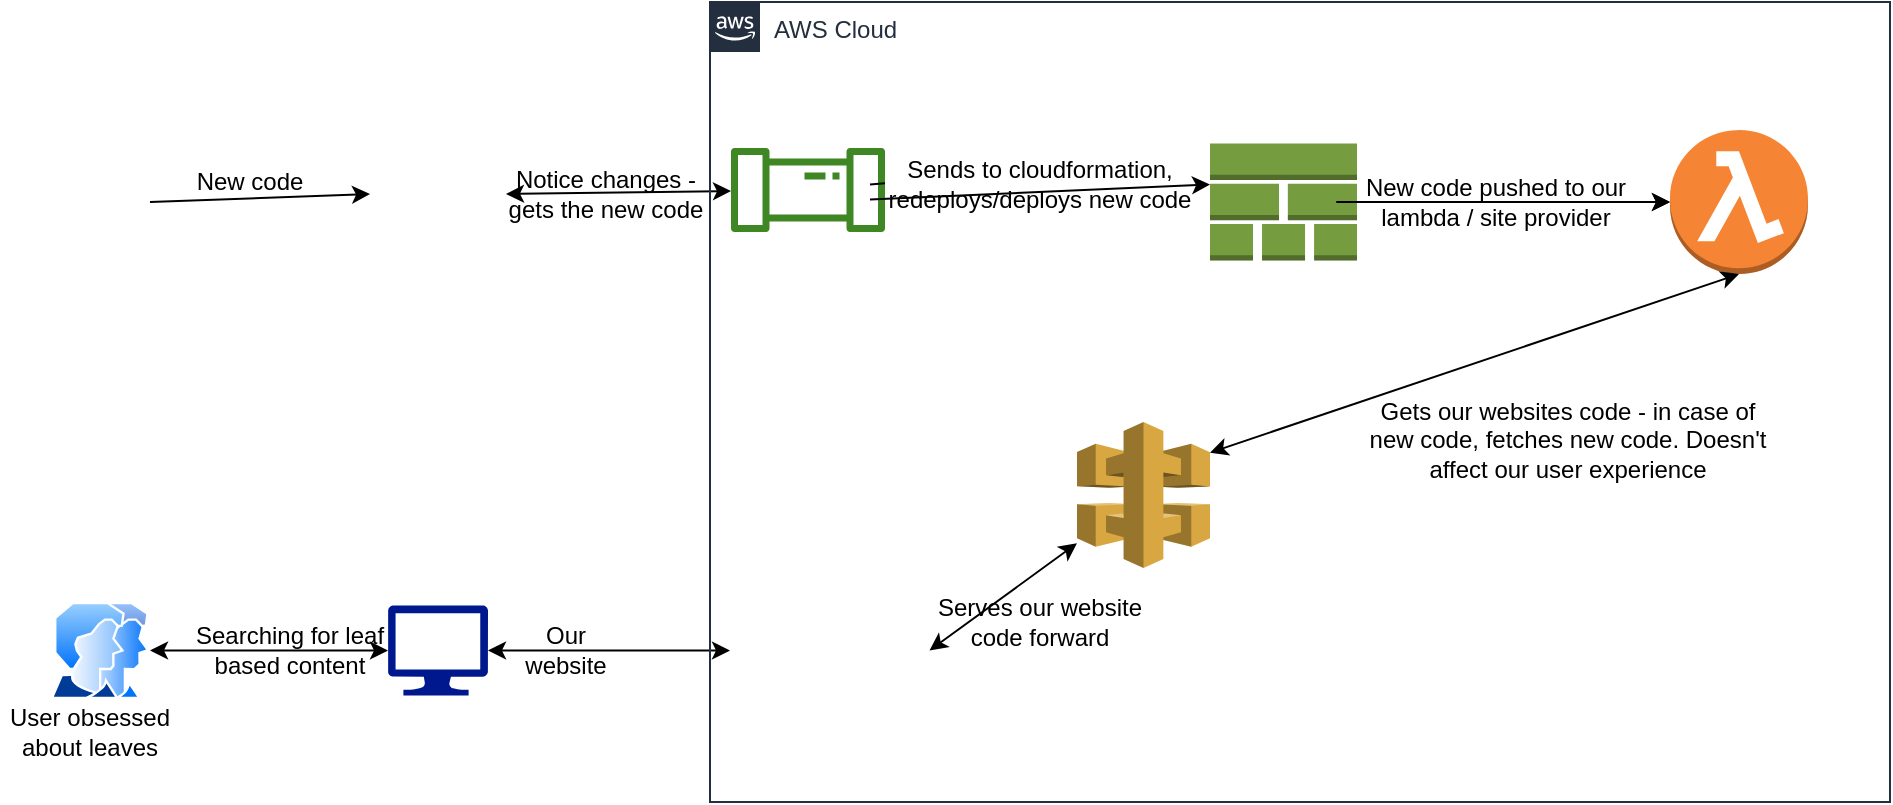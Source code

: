 <mxfile version="20.6.0" type="device"><diagram id="ugbs-XitZKRWt92f5VXP" name="Page-1"><mxGraphModel dx="1203" dy="658" grid="1" gridSize="10" guides="1" tooltips="1" connect="1" arrows="1" fold="1" page="1" pageScale="1" pageWidth="850" pageHeight="1100" math="0" shadow="0"><root><mxCell id="0"/><mxCell id="1" parent="0"/><mxCell id="pcuUPWoJnwKxFKg5ZHsJ-1" value="" style="shape=image;html=1;verticalAlign=top;verticalLabelPosition=bottom;labelBackgroundColor=#ffffff;imageAspect=0;aspect=fixed;image=https://cdn0.iconfinder.com/data/icons/software-engineering-and-video-gaming/512/77_hacker_user_gammer_programmer-128.png" vertex="1" parent="1"><mxGeometry x="60" y="180" width="60" height="60" as="geometry"/></mxCell><mxCell id="pcuUPWoJnwKxFKg5ZHsJ-2" value="" style="shape=image;html=1;verticalAlign=top;verticalLabelPosition=bottom;labelBackgroundColor=#ffffff;imageAspect=0;aspect=fixed;image=https://cdn1.iconfinder.com/data/icons/picons-social/57/github-128.png" vertex="1" parent="1"><mxGeometry x="230" y="172" width="68" height="68" as="geometry"/></mxCell><mxCell id="pcuUPWoJnwKxFKg5ZHsJ-4" value="" style="sketch=0;outlineConnect=0;fontColor=#232F3E;gradientColor=none;fillColor=#3F8624;strokeColor=none;dashed=0;verticalLabelPosition=bottom;verticalAlign=top;align=center;html=1;fontSize=12;fontStyle=0;aspect=fixed;pointerEvents=1;shape=mxgraph.aws4.iot_analytics_pipeline;" vertex="1" parent="1"><mxGeometry x="410" y="183" width="78" height="42" as="geometry"/></mxCell><mxCell id="pcuUPWoJnwKxFKg5ZHsJ-5" value="" style="outlineConnect=0;dashed=0;verticalLabelPosition=bottom;verticalAlign=top;align=center;html=1;shape=mxgraph.aws3.stack_aws_cloudformation;fillColor=#759C3E;gradientColor=none;" vertex="1" parent="1"><mxGeometry x="650" y="180.75" width="73.5" height="58.5" as="geometry"/></mxCell><mxCell id="pcuUPWoJnwKxFKg5ZHsJ-6" value="" style="outlineConnect=0;dashed=0;verticalLabelPosition=bottom;verticalAlign=top;align=center;html=1;shape=mxgraph.aws3.api_gateway;fillColor=#D9A741;gradientColor=none;" vertex="1" parent="1"><mxGeometry x="583.5" y="320" width="66.5" height="73" as="geometry"/></mxCell><mxCell id="pcuUPWoJnwKxFKg5ZHsJ-7" value="" style="outlineConnect=0;dashed=0;verticalLabelPosition=bottom;verticalAlign=top;align=center;html=1;shape=mxgraph.aws3.lambda_function;fillColor=#F58534;gradientColor=none;" vertex="1" parent="1"><mxGeometry x="880" y="174" width="69" height="72" as="geometry"/></mxCell><mxCell id="pcuUPWoJnwKxFKg5ZHsJ-8" value="" style="aspect=fixed;perimeter=ellipsePerimeter;html=1;align=center;shadow=0;dashed=0;spacingTop=3;image;image=img/lib/active_directory/user_accounts.svg;" vertex="1" parent="1"><mxGeometry x="70" y="410" width="50" height="48.5" as="geometry"/></mxCell><mxCell id="pcuUPWoJnwKxFKg5ZHsJ-9" value="" style="shape=image;html=1;verticalAlign=top;verticalLabelPosition=bottom;labelBackgroundColor=#ffffff;imageAspect=0;aspect=fixed;image=https://cdn0.iconfinder.com/data/icons/green-world-colored/80/leaf-nature-green-enviroment-128.png" vertex="1" parent="1"><mxGeometry x="410" y="384.37" width="99.75" height="99.75" as="geometry"/></mxCell><mxCell id="pcuUPWoJnwKxFKg5ZHsJ-10" value="" style="sketch=0;aspect=fixed;pointerEvents=1;shadow=0;dashed=0;html=1;strokeColor=none;labelPosition=center;verticalLabelPosition=bottom;verticalAlign=top;align=center;fillColor=#00188D;shape=mxgraph.azure.computer" vertex="1" parent="1"><mxGeometry x="239" y="411.75" width="50" height="45" as="geometry"/></mxCell><mxCell id="pcuUPWoJnwKxFKg5ZHsJ-11" value="" style="endArrow=classic;html=1;rounded=0;exitX=1;exitY=0.5;exitDx=0;exitDy=0;entryX=0;entryY=0.5;entryDx=0;entryDy=0;" edge="1" parent="1" source="pcuUPWoJnwKxFKg5ZHsJ-1" target="pcuUPWoJnwKxFKg5ZHsJ-2"><mxGeometry width="50" height="50" relative="1" as="geometry"><mxPoint x="440" y="350" as="sourcePoint"/><mxPoint x="490" y="300" as="targetPoint"/></mxGeometry></mxCell><mxCell id="pcuUPWoJnwKxFKg5ZHsJ-12" value="New code" style="text;html=1;strokeColor=none;fillColor=none;align=center;verticalAlign=middle;whiteSpace=wrap;rounded=0;" vertex="1" parent="1"><mxGeometry x="140" y="185" width="60" height="30" as="geometry"/></mxCell><mxCell id="pcuUPWoJnwKxFKg5ZHsJ-13" value="" style="endArrow=classic;startArrow=classic;html=1;rounded=0;exitX=1;exitY=0.5;exitDx=0;exitDy=0;" edge="1" parent="1" source="pcuUPWoJnwKxFKg5ZHsJ-2" target="pcuUPWoJnwKxFKg5ZHsJ-4"><mxGeometry width="50" height="50" relative="1" as="geometry"><mxPoint x="440" y="350" as="sourcePoint"/><mxPoint x="490" y="300" as="targetPoint"/></mxGeometry></mxCell><mxCell id="pcuUPWoJnwKxFKg5ZHsJ-14" value="Notice changes - gets the new code" style="text;html=1;strokeColor=none;fillColor=none;align=center;verticalAlign=middle;whiteSpace=wrap;rounded=0;" vertex="1" parent="1"><mxGeometry x="298" y="191" width="100" height="30" as="geometry"/></mxCell><mxCell id="pcuUPWoJnwKxFKg5ZHsJ-16" value="" style="endArrow=classic;html=1;rounded=0;entryX=0;entryY=0.5;entryDx=0;entryDy=0;entryPerimeter=0;startArrow=none;" edge="1" parent="1" source="pcuUPWoJnwKxFKg5ZHsJ-17" target="pcuUPWoJnwKxFKg5ZHsJ-5"><mxGeometry width="50" height="50" relative="1" as="geometry"><mxPoint x="640" y="330" as="sourcePoint"/><mxPoint x="690" y="280" as="targetPoint"/></mxGeometry></mxCell><mxCell id="pcuUPWoJnwKxFKg5ZHsJ-17" value="Sends to cloudformation, redeploys/deploys new code" style="text;html=1;strokeColor=none;fillColor=none;align=center;verticalAlign=middle;whiteSpace=wrap;rounded=0;" vertex="1" parent="1"><mxGeometry x="480" y="186.25" width="170" height="30" as="geometry"/></mxCell><mxCell id="pcuUPWoJnwKxFKg5ZHsJ-18" value="" style="endArrow=none;html=1;rounded=0;entryX=0;entryY=0.5;entryDx=0;entryDy=0;entryPerimeter=0;" edge="1" parent="1" source="pcuUPWoJnwKxFKg5ZHsJ-4" target="pcuUPWoJnwKxFKg5ZHsJ-17"><mxGeometry width="50" height="50" relative="1" as="geometry"><mxPoint x="487.5" y="204.588" as="sourcePoint"/><mxPoint x="580" y="206" as="targetPoint"/></mxGeometry></mxCell><mxCell id="pcuUPWoJnwKxFKg5ZHsJ-19" value="" style="endArrow=classic;html=1;rounded=0;exitX=0;exitY=0.75;exitDx=0;exitDy=0;entryX=1;entryY=0.5;entryDx=0;entryDy=0;" edge="1" parent="1" source="pcuUPWoJnwKxFKg5ZHsJ-17" target="pcuUPWoJnwKxFKg5ZHsJ-17"><mxGeometry width="50" height="50" relative="1" as="geometry"><mxPoint x="740" y="410" as="sourcePoint"/><mxPoint x="790" y="360" as="targetPoint"/></mxGeometry></mxCell><mxCell id="pcuUPWoJnwKxFKg5ZHsJ-20" value="" style="endArrow=classic;html=1;rounded=0;exitX=1;exitY=0.5;exitDx=0;exitDy=0;exitPerimeter=0;entryX=0;entryY=0.5;entryDx=0;entryDy=0;entryPerimeter=0;startArrow=none;" edge="1" parent="1" source="pcuUPWoJnwKxFKg5ZHsJ-21" target="pcuUPWoJnwKxFKg5ZHsJ-7"><mxGeometry width="50" height="50" relative="1" as="geometry"><mxPoint x="720" y="410" as="sourcePoint"/><mxPoint x="770" y="360" as="targetPoint"/></mxGeometry></mxCell><mxCell id="pcuUPWoJnwKxFKg5ZHsJ-21" value="New code pushed to our lambda / site provider" style="text;html=1;strokeColor=none;fillColor=none;align=center;verticalAlign=middle;whiteSpace=wrap;rounded=0;" vertex="1" parent="1"><mxGeometry x="713.25" y="185" width="160" height="50" as="geometry"/></mxCell><mxCell id="pcuUPWoJnwKxFKg5ZHsJ-22" value="" style="endArrow=none;html=1;rounded=0;exitX=1;exitY=0.5;exitDx=0;exitDy=0;exitPerimeter=0;entryX=0;entryY=0.5;entryDx=0;entryDy=0;entryPerimeter=0;" edge="1" parent="1" source="pcuUPWoJnwKxFKg5ZHsJ-5" target="pcuUPWoJnwKxFKg5ZHsJ-21"><mxGeometry width="50" height="50" relative="1" as="geometry"><mxPoint x="723.5" y="210" as="sourcePoint"/><mxPoint x="880" y="210" as="targetPoint"/></mxGeometry></mxCell><mxCell id="pcuUPWoJnwKxFKg5ZHsJ-23" value="" style="endArrow=classic;html=1;rounded=0;exitX=0;exitY=0.5;exitDx=0;exitDy=0;entryX=0;entryY=0.5;entryDx=0;entryDy=0;entryPerimeter=0;" edge="1" parent="1" source="pcuUPWoJnwKxFKg5ZHsJ-21" target="pcuUPWoJnwKxFKg5ZHsJ-7"><mxGeometry width="50" height="50" relative="1" as="geometry"><mxPoint x="730" y="370" as="sourcePoint"/><mxPoint x="780" y="320" as="targetPoint"/></mxGeometry></mxCell><mxCell id="pcuUPWoJnwKxFKg5ZHsJ-24" value="User obsessed about leaves" style="text;html=1;strokeColor=none;fillColor=none;align=center;verticalAlign=middle;whiteSpace=wrap;rounded=0;" vertex="1" parent="1"><mxGeometry x="45" y="460" width="90" height="30" as="geometry"/></mxCell><mxCell id="pcuUPWoJnwKxFKg5ZHsJ-25" value="" style="endArrow=classic;startArrow=classic;html=1;rounded=0;exitX=1;exitY=0.5;exitDx=0;exitDy=0;entryX=0;entryY=0.5;entryDx=0;entryDy=0;entryPerimeter=0;" edge="1" parent="1" source="pcuUPWoJnwKxFKg5ZHsJ-8" target="pcuUPWoJnwKxFKg5ZHsJ-10"><mxGeometry width="50" height="50" relative="1" as="geometry"><mxPoint x="250" y="350" as="sourcePoint"/><mxPoint x="300" y="300" as="targetPoint"/></mxGeometry></mxCell><mxCell id="pcuUPWoJnwKxFKg5ZHsJ-26" value="Searching for leaf based content" style="text;html=1;strokeColor=none;fillColor=none;align=center;verticalAlign=middle;whiteSpace=wrap;rounded=0;" vertex="1" parent="1"><mxGeometry x="135" y="419.25" width="110" height="30" as="geometry"/></mxCell><mxCell id="pcuUPWoJnwKxFKg5ZHsJ-27" value="" style="endArrow=classic;startArrow=classic;html=1;rounded=0;exitX=1;exitY=0.5;exitDx=0;exitDy=0;exitPerimeter=0;entryX=0;entryY=0.5;entryDx=0;entryDy=0;" edge="1" parent="1" source="pcuUPWoJnwKxFKg5ZHsJ-10" target="pcuUPWoJnwKxFKg5ZHsJ-9"><mxGeometry width="50" height="50" relative="1" as="geometry"><mxPoint x="470" y="430" as="sourcePoint"/><mxPoint x="520" y="380" as="targetPoint"/></mxGeometry></mxCell><mxCell id="pcuUPWoJnwKxFKg5ZHsJ-28" value="Our website" style="text;html=1;strokeColor=none;fillColor=none;align=center;verticalAlign=middle;whiteSpace=wrap;rounded=0;" vertex="1" parent="1"><mxGeometry x="298" y="419.25" width="60" height="30" as="geometry"/></mxCell><mxCell id="pcuUPWoJnwKxFKg5ZHsJ-29" value="" style="endArrow=classic;startArrow=classic;html=1;rounded=0;exitX=1;exitY=0.5;exitDx=0;exitDy=0;" edge="1" parent="1" source="pcuUPWoJnwKxFKg5ZHsJ-9" target="pcuUPWoJnwKxFKg5ZHsJ-6"><mxGeometry width="50" height="50" relative="1" as="geometry"><mxPoint x="560" y="420" as="sourcePoint"/><mxPoint x="610" y="370" as="targetPoint"/></mxGeometry></mxCell><mxCell id="pcuUPWoJnwKxFKg5ZHsJ-30" value="Serves our website code forward" style="text;html=1;strokeColor=none;fillColor=none;align=center;verticalAlign=middle;whiteSpace=wrap;rounded=0;" vertex="1" parent="1"><mxGeometry x="500" y="400" width="130" height="40" as="geometry"/></mxCell><mxCell id="pcuUPWoJnwKxFKg5ZHsJ-31" value="" style="endArrow=classic;startArrow=classic;html=1;rounded=0;exitX=1;exitY=0.21;exitDx=0;exitDy=0;exitPerimeter=0;entryX=0.5;entryY=1;entryDx=0;entryDy=0;entryPerimeter=0;" edge="1" parent="1" source="pcuUPWoJnwKxFKg5ZHsJ-6" target="pcuUPWoJnwKxFKg5ZHsJ-7"><mxGeometry width="50" height="50" relative="1" as="geometry"><mxPoint x="560" y="390" as="sourcePoint"/><mxPoint x="610" y="340" as="targetPoint"/></mxGeometry></mxCell><mxCell id="pcuUPWoJnwKxFKg5ZHsJ-32" value="Gets our websites code - in case of new code, fetches new code. Doesn't affect our user experience" style="text;html=1;strokeColor=none;fillColor=none;align=center;verticalAlign=middle;whiteSpace=wrap;rounded=0;" vertex="1" parent="1"><mxGeometry x="723.5" y="300" width="210" height="57" as="geometry"/></mxCell><mxCell id="pcuUPWoJnwKxFKg5ZHsJ-33" value="AWS Cloud" style="points=[[0,0],[0.25,0],[0.5,0],[0.75,0],[1,0],[1,0.25],[1,0.5],[1,0.75],[1,1],[0.75,1],[0.5,1],[0.25,1],[0,1],[0,0.75],[0,0.5],[0,0.25]];outlineConnect=0;gradientColor=none;html=1;whiteSpace=wrap;fontSize=12;fontStyle=0;container=1;pointerEvents=0;collapsible=0;recursiveResize=0;shape=mxgraph.aws4.group;grIcon=mxgraph.aws4.group_aws_cloud_alt;strokeColor=#232F3E;fillColor=none;verticalAlign=top;align=left;spacingLeft=30;fontColor=#232F3E;dashed=0;" vertex="1" parent="1"><mxGeometry x="400" y="110" width="590" height="400" as="geometry"/></mxCell></root></mxGraphModel></diagram></mxfile>